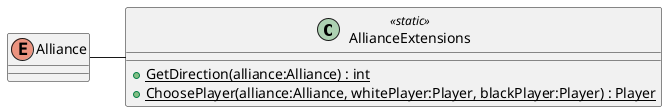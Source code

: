 @startuml
class AllianceExtensions <<static>> {
    + {static} GetDirection(alliance:Alliance) : int
    + {static} ChoosePlayer(alliance:Alliance, whitePlayer:Player, blackPlayer:Player) : Player
}
enum Alliance {
}
Alliance - AllianceExtensions
@enduml
